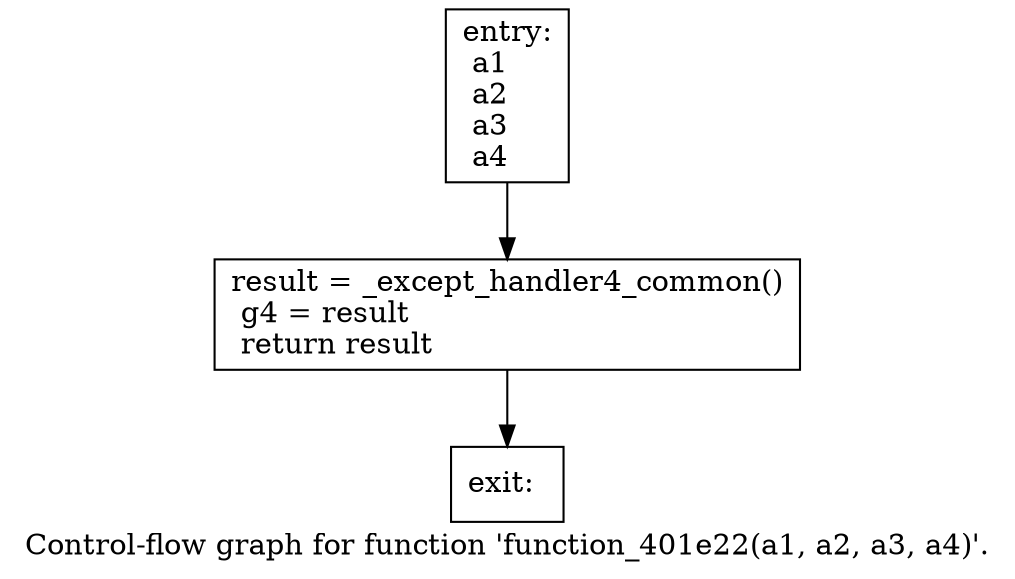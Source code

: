 digraph "Control-flow graph for function 'function_401e22(a1, a2, a3, a4)'." {
  label="Control-flow graph for function 'function_401e22(a1, a2, a3, a4)'.";
  node [shape=record];

  Node000001D420ACB350 [label="{entry:\l  a1\l  a2\l  a3\l  a4\l}"];
  Node000001D420ACB350 -> Node000001D420ACB580;
  Node000001D420ACB580 [label="{  result = _except_handler4_common()\l  g4 = result\l  return result\l}"];
  Node000001D420ACB580 -> Node000001D420ACB900;
  Node000001D420ACB900 [label="{exit:\l}"];

}
